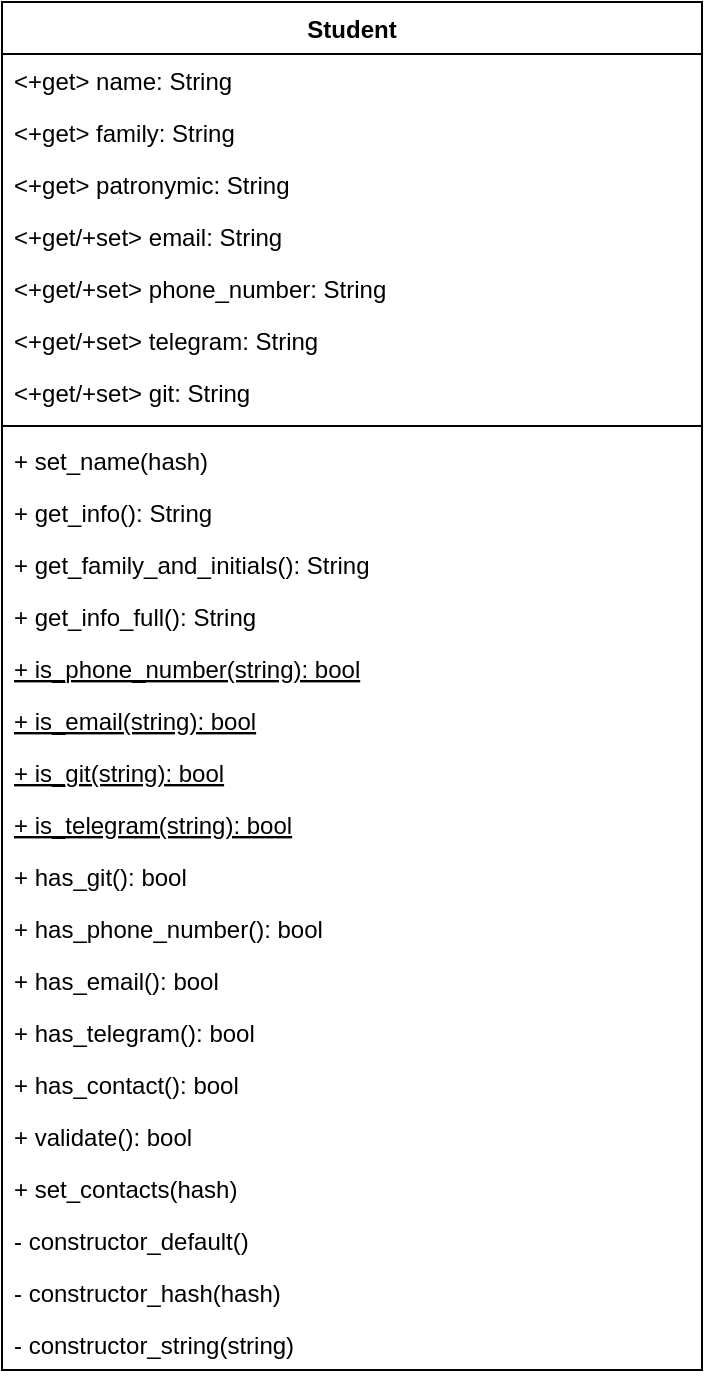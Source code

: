 <mxfile version="20.3.0" type="device"><diagram name="Page-1" id="9f46799a-70d6-7492-0946-bef42562c5a5"><mxGraphModel dx="1148" dy="814" grid="1" gridSize="10" guides="1" tooltips="1" connect="1" arrows="1" fold="1" page="1" pageScale="1" pageWidth="1100" pageHeight="850" background="none" math="0" shadow="0"><root><mxCell id="0"/><mxCell id="1" parent="0"/><mxCell id="awE1VAHjUJco51ENA8ch-1" value="Student" style="swimlane;fontStyle=1;align=center;verticalAlign=top;childLayout=stackLayout;horizontal=1;startSize=26;horizontalStack=0;resizeParent=1;resizeParentMax=0;resizeLast=0;collapsible=1;marginBottom=0;fillColor=default;swimlaneFillColor=default;" parent="1" vertex="1"><mxGeometry x="470" y="370" width="350" height="684" as="geometry"/></mxCell><mxCell id="awE1VAHjUJco51ENA8ch-2" value="&lt;+get&gt; name: String" style="text;strokeColor=none;fillColor=none;align=left;verticalAlign=top;spacingLeft=4;spacingRight=4;overflow=hidden;rotatable=0;points=[[0,0.5],[1,0.5]];portConstraint=eastwest;" parent="awE1VAHjUJco51ENA8ch-1" vertex="1"><mxGeometry y="26" width="350" height="26" as="geometry"/></mxCell><mxCell id="awE1VAHjUJco51ENA8ch-5" value="&lt;+get&gt; family: String" style="text;strokeColor=none;fillColor=none;align=left;verticalAlign=top;spacingLeft=4;spacingRight=4;overflow=hidden;rotatable=0;points=[[0,0.5],[1,0.5]];portConstraint=eastwest;" parent="awE1VAHjUJco51ENA8ch-1" vertex="1"><mxGeometry y="52" width="350" height="26" as="geometry"/></mxCell><mxCell id="awE1VAHjUJco51ENA8ch-6" value="&lt;+get&gt; patronymic: String" style="text;strokeColor=none;fillColor=none;align=left;verticalAlign=top;spacingLeft=4;spacingRight=4;overflow=hidden;rotatable=0;points=[[0,0.5],[1,0.5]];portConstraint=eastwest;" parent="awE1VAHjUJco51ENA8ch-1" vertex="1"><mxGeometry y="78" width="350" height="26" as="geometry"/></mxCell><mxCell id="awE1VAHjUJco51ENA8ch-7" value="&lt;+get/+set&gt; email: String" style="text;strokeColor=none;fillColor=none;align=left;verticalAlign=top;spacingLeft=4;spacingRight=4;overflow=hidden;rotatable=0;points=[[0,0.5],[1,0.5]];portConstraint=eastwest;" parent="awE1VAHjUJco51ENA8ch-1" vertex="1"><mxGeometry y="104" width="350" height="26" as="geometry"/></mxCell><mxCell id="awE1VAHjUJco51ENA8ch-8" value="&lt;+get/+set&gt; phone_number: String" style="text;strokeColor=none;fillColor=none;align=left;verticalAlign=top;spacingLeft=4;spacingRight=4;overflow=hidden;rotatable=0;points=[[0,0.5],[1,0.5]];portConstraint=eastwest;" parent="awE1VAHjUJco51ENA8ch-1" vertex="1"><mxGeometry y="130" width="350" height="26" as="geometry"/></mxCell><mxCell id="awE1VAHjUJco51ENA8ch-9" value="&lt;+get/+set&gt; telegram: String" style="text;strokeColor=none;fillColor=none;align=left;verticalAlign=top;spacingLeft=4;spacingRight=4;overflow=hidden;rotatable=0;points=[[0,0.5],[1,0.5]];portConstraint=eastwest;" parent="awE1VAHjUJco51ENA8ch-1" vertex="1"><mxGeometry y="156" width="350" height="26" as="geometry"/></mxCell><mxCell id="awE1VAHjUJco51ENA8ch-10" value="&lt;+get/+set&gt; git: String" style="text;strokeColor=none;fillColor=none;align=left;verticalAlign=top;spacingLeft=4;spacingRight=4;overflow=hidden;rotatable=0;points=[[0,0.5],[1,0.5]];portConstraint=eastwest;" parent="awE1VAHjUJco51ENA8ch-1" vertex="1"><mxGeometry y="182" width="350" height="26" as="geometry"/></mxCell><mxCell id="awE1VAHjUJco51ENA8ch-3" value="" style="line;strokeWidth=1;fillColor=none;align=left;verticalAlign=middle;spacingTop=-1;spacingLeft=3;spacingRight=3;rotatable=0;labelPosition=right;points=[];portConstraint=eastwest;strokeColor=inherit;" parent="awE1VAHjUJco51ENA8ch-1" vertex="1"><mxGeometry y="208" width="350" height="8" as="geometry"/></mxCell><mxCell id="awE1VAHjUJco51ENA8ch-23" value="+ set_name(hash)" style="text;strokeColor=none;fillColor=none;align=left;verticalAlign=top;spacingLeft=4;spacingRight=4;overflow=hidden;rotatable=0;points=[[0,0.5],[1,0.5]];portConstraint=eastwest;fontStyle=0" parent="awE1VAHjUJco51ENA8ch-1" vertex="1"><mxGeometry y="216" width="350" height="26" as="geometry"/></mxCell><mxCell id="awE1VAHjUJco51ENA8ch-4" value="+ get_info(): String" style="text;strokeColor=none;fillColor=none;align=left;verticalAlign=top;spacingLeft=4;spacingRight=4;overflow=hidden;rotatable=0;points=[[0,0.5],[1,0.5]];portConstraint=eastwest;" parent="awE1VAHjUJco51ENA8ch-1" vertex="1"><mxGeometry y="242" width="350" height="26" as="geometry"/></mxCell><mxCell id="evtsQNLAuMUu6cNvgW7m-5" value="+ get_family_and_initials(): String" style="text;strokeColor=none;fillColor=none;align=left;verticalAlign=top;spacingLeft=4;spacingRight=4;overflow=hidden;rotatable=0;points=[[0,0.5],[1,0.5]];portConstraint=eastwest;" vertex="1" parent="awE1VAHjUJco51ENA8ch-1"><mxGeometry y="268" width="350" height="26" as="geometry"/></mxCell><mxCell id="evtsQNLAuMUu6cNvgW7m-4" value="+ get_info_full(): String" style="text;strokeColor=none;fillColor=none;align=left;verticalAlign=top;spacingLeft=4;spacingRight=4;overflow=hidden;rotatable=0;points=[[0,0.5],[1,0.5]];portConstraint=eastwest;" vertex="1" parent="awE1VAHjUJco51ENA8ch-1"><mxGeometry y="294" width="350" height="26" as="geometry"/></mxCell><mxCell id="awE1VAHjUJco51ENA8ch-11" value="+ is_phone_number(string): bool" style="text;strokeColor=none;fillColor=none;align=left;verticalAlign=top;spacingLeft=4;spacingRight=4;overflow=hidden;rotatable=0;points=[[0,0.5],[1,0.5]];portConstraint=eastwest;fontStyle=4" parent="awE1VAHjUJco51ENA8ch-1" vertex="1"><mxGeometry y="320" width="350" height="26" as="geometry"/></mxCell><mxCell id="awE1VAHjUJco51ENA8ch-12" value="+ is_email(string): bool" style="text;strokeColor=none;fillColor=none;align=left;verticalAlign=top;spacingLeft=4;spacingRight=4;overflow=hidden;rotatable=0;points=[[0,0.5],[1,0.5]];portConstraint=eastwest;fontStyle=4" parent="awE1VAHjUJco51ENA8ch-1" vertex="1"><mxGeometry y="346" width="350" height="26" as="geometry"/></mxCell><mxCell id="awE1VAHjUJco51ENA8ch-13" value="+ is_git(string): bool" style="text;strokeColor=none;fillColor=none;align=left;verticalAlign=top;spacingLeft=4;spacingRight=4;overflow=hidden;rotatable=0;points=[[0,0.5],[1,0.5]];portConstraint=eastwest;fontStyle=4" parent="awE1VAHjUJco51ENA8ch-1" vertex="1"><mxGeometry y="372" width="350" height="26" as="geometry"/></mxCell><mxCell id="awE1VAHjUJco51ENA8ch-14" value="+ is_telegram(string): bool" style="text;strokeColor=none;fillColor=none;align=left;verticalAlign=top;spacingLeft=4;spacingRight=4;overflow=hidden;rotatable=0;points=[[0,0.5],[1,0.5]];portConstraint=eastwest;fontStyle=4" parent="awE1VAHjUJco51ENA8ch-1" vertex="1"><mxGeometry y="398" width="350" height="26" as="geometry"/></mxCell><mxCell id="awE1VAHjUJco51ENA8ch-15" value="+ has_git(): bool" style="text;strokeColor=none;fillColor=none;align=left;verticalAlign=top;spacingLeft=4;spacingRight=4;overflow=hidden;rotatable=0;points=[[0,0.5],[1,0.5]];portConstraint=eastwest;fontStyle=0" parent="awE1VAHjUJco51ENA8ch-1" vertex="1"><mxGeometry y="424" width="350" height="26" as="geometry"/></mxCell><mxCell id="awE1VAHjUJco51ENA8ch-16" value="+ has_phone_number(): bool" style="text;strokeColor=none;fillColor=none;align=left;verticalAlign=top;spacingLeft=4;spacingRight=4;overflow=hidden;rotatable=0;points=[[0,0.5],[1,0.5]];portConstraint=eastwest;fontStyle=0" parent="awE1VAHjUJco51ENA8ch-1" vertex="1"><mxGeometry y="450" width="350" height="26" as="geometry"/></mxCell><mxCell id="awE1VAHjUJco51ENA8ch-17" value="+ has_email(): bool" style="text;strokeColor=none;fillColor=none;align=left;verticalAlign=top;spacingLeft=4;spacingRight=4;overflow=hidden;rotatable=0;points=[[0,0.5],[1,0.5]];portConstraint=eastwest;fontStyle=0" parent="awE1VAHjUJco51ENA8ch-1" vertex="1"><mxGeometry y="476" width="350" height="26" as="geometry"/></mxCell><mxCell id="awE1VAHjUJco51ENA8ch-18" value="+ has_telegram(): bool" style="text;strokeColor=none;fillColor=none;align=left;verticalAlign=top;spacingLeft=4;spacingRight=4;overflow=hidden;rotatable=0;points=[[0,0.5],[1,0.5]];portConstraint=eastwest;fontStyle=0" parent="awE1VAHjUJco51ENA8ch-1" vertex="1"><mxGeometry y="502" width="350" height="26" as="geometry"/></mxCell><mxCell id="awE1VAHjUJco51ENA8ch-19" value="+ has_contact(): bool" style="text;strokeColor=none;fillColor=none;align=left;verticalAlign=top;spacingLeft=4;spacingRight=4;overflow=hidden;rotatable=0;points=[[0,0.5],[1,0.5]];portConstraint=eastwest;fontStyle=0" parent="awE1VAHjUJco51ENA8ch-1" vertex="1"><mxGeometry y="528" width="350" height="26" as="geometry"/></mxCell><mxCell id="awE1VAHjUJco51ENA8ch-20" value="+ validate(): bool" style="text;strokeColor=none;fillColor=none;align=left;verticalAlign=top;spacingLeft=4;spacingRight=4;overflow=hidden;rotatable=0;points=[[0,0.5],[1,0.5]];portConstraint=eastwest;fontStyle=0" parent="awE1VAHjUJco51ENA8ch-1" vertex="1"><mxGeometry y="554" width="350" height="26" as="geometry"/></mxCell><mxCell id="awE1VAHjUJco51ENA8ch-21" value="+ set_contacts(hash)" style="text;strokeColor=none;fillColor=none;align=left;verticalAlign=top;spacingLeft=4;spacingRight=4;overflow=hidden;rotatable=0;points=[[0,0.5],[1,0.5]];portConstraint=eastwest;fontStyle=0" parent="awE1VAHjUJco51ENA8ch-1" vertex="1"><mxGeometry y="580" width="350" height="26" as="geometry"/></mxCell><mxCell id="evtsQNLAuMUu6cNvgW7m-1" value="- constructor_default()" style="text;strokeColor=none;fillColor=none;align=left;verticalAlign=top;spacingLeft=4;spacingRight=4;overflow=hidden;rotatable=0;points=[[0,0.5],[1,0.5]];portConstraint=eastwest;fontStyle=0" vertex="1" parent="awE1VAHjUJco51ENA8ch-1"><mxGeometry y="606" width="350" height="26" as="geometry"/></mxCell><mxCell id="evtsQNLAuMUu6cNvgW7m-2" value="- constructor_hash(hash)" style="text;strokeColor=none;fillColor=none;align=left;verticalAlign=top;spacingLeft=4;spacingRight=4;overflow=hidden;rotatable=0;points=[[0,0.5],[1,0.5]];portConstraint=eastwest;fontStyle=0" vertex="1" parent="awE1VAHjUJco51ENA8ch-1"><mxGeometry y="632" width="350" height="26" as="geometry"/></mxCell><mxCell id="evtsQNLAuMUu6cNvgW7m-3" value="- constructor_string(string)" style="text;strokeColor=none;fillColor=none;align=left;verticalAlign=top;spacingLeft=4;spacingRight=4;overflow=hidden;rotatable=0;points=[[0,0.5],[1,0.5]];portConstraint=eastwest;fontStyle=0" vertex="1" parent="awE1VAHjUJco51ENA8ch-1"><mxGeometry y="658" width="350" height="26" as="geometry"/></mxCell></root></mxGraphModel></diagram></mxfile>